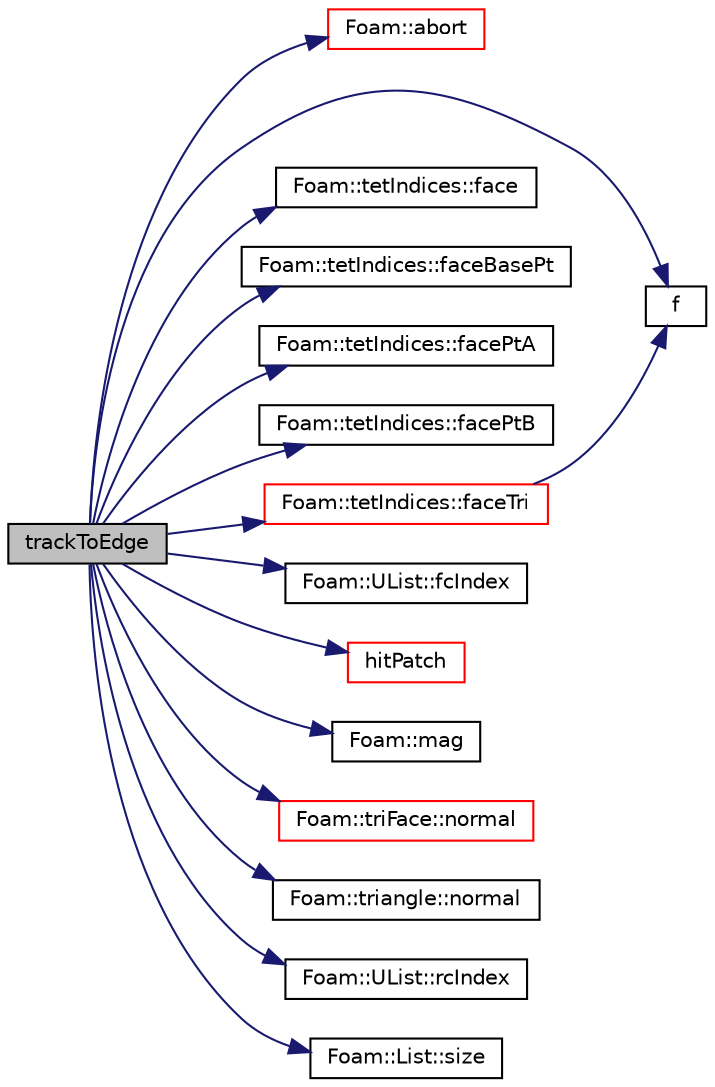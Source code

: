 digraph "trackToEdge"
{
  bgcolor="transparent";
  edge [fontname="Helvetica",fontsize="10",labelfontname="Helvetica",labelfontsize="10"];
  node [fontname="Helvetica",fontsize="10",shape=record];
  rankdir="LR";
  Node2224 [label="trackToEdge",height=0.2,width=0.4,color="black", fillcolor="grey75", style="filled", fontcolor="black"];
  Node2224 -> Node2225 [color="midnightblue",fontsize="10",style="solid",fontname="Helvetica"];
  Node2225 [label="Foam::abort",height=0.2,width=0.4,color="red",URL="$a21851.html#a447107a607d03e417307c203fa5fb44b"];
  Node2224 -> Node2270 [color="midnightblue",fontsize="10",style="solid",fontname="Helvetica"];
  Node2270 [label="f",height=0.2,width=0.4,color="black",URL="$a18335.html#a888be93833ac7a23170555c69c690288"];
  Node2224 -> Node2271 [color="midnightblue",fontsize="10",style="solid",fontname="Helvetica"];
  Node2271 [label="Foam::tetIndices::face",height=0.2,width=0.4,color="black",URL="$a28577.html#a0149bc042585186b7adbd4274389c27d",tooltip="Return the face. "];
  Node2224 -> Node2272 [color="midnightblue",fontsize="10",style="solid",fontname="Helvetica"];
  Node2272 [label="Foam::tetIndices::faceBasePt",height=0.2,width=0.4,color="black",URL="$a28577.html#a97cee79d41f70f290555db9cdd423bc7",tooltip="Return the face base point. "];
  Node2224 -> Node2273 [color="midnightblue",fontsize="10",style="solid",fontname="Helvetica"];
  Node2273 [label="Foam::tetIndices::facePtA",height=0.2,width=0.4,color="black",URL="$a28577.html#aca188b1811d0b9b21e0e01ba15c8acd5",tooltip="Return face point A. "];
  Node2224 -> Node2274 [color="midnightblue",fontsize="10",style="solid",fontname="Helvetica"];
  Node2274 [label="Foam::tetIndices::facePtB",height=0.2,width=0.4,color="black",URL="$a28577.html#a3e67cf8949132ada28c5883e41899763",tooltip="Return face point B. "];
  Node2224 -> Node2275 [color="midnightblue",fontsize="10",style="solid",fontname="Helvetica"];
  Node2275 [label="Foam::tetIndices::faceTri",height=0.2,width=0.4,color="red",URL="$a28577.html#a99a5264a0e991a77afe619a74f9ae2f1",tooltip="Return the geometry corresponding to the tri on the. "];
  Node2275 -> Node2270 [color="midnightblue",fontsize="10",style="solid",fontname="Helvetica"];
  Node2224 -> Node2278 [color="midnightblue",fontsize="10",style="solid",fontname="Helvetica"];
  Node2278 [label="Foam::UList::fcIndex",height=0.2,width=0.4,color="black",URL="$a26837.html#a512534dbc231b74b95ff84902c1b2087",tooltip="Return the forward circular index, i.e. the next index. "];
  Node2224 -> Node2279 [color="midnightblue",fontsize="10",style="solid",fontname="Helvetica"];
  Node2279 [label="hitPatch",height=0.2,width=0.4,color="red",URL="$a24305.html#a986caa1de5299cc903e83a66a8d25b94",tooltip="Overridable function to handle the particle hitting a patch. "];
  Node2224 -> Node2287 [color="midnightblue",fontsize="10",style="solid",fontname="Helvetica"];
  Node2287 [label="Foam::mag",height=0.2,width=0.4,color="black",URL="$a21851.html#a929da2a3fdcf3dacbbe0487d3a330dae"];
  Node2224 -> Node2288 [color="midnightblue",fontsize="10",style="solid",fontname="Helvetica"];
  Node2288 [label="Foam::triFace::normal",height=0.2,width=0.4,color="red",URL="$a28385.html#a9c276d6ebebcebe172195c3106e409ad",tooltip="Vector normal; magnitude is equal to area of face. "];
  Node2224 -> Node2290 [color="midnightblue",fontsize="10",style="solid",fontname="Helvetica"];
  Node2290 [label="Foam::triangle::normal",height=0.2,width=0.4,color="black",URL="$a28761.html#ad626ef30cf97c5bcf2b81d102ad70096",tooltip="Return vector normal. "];
  Node2224 -> Node2291 [color="midnightblue",fontsize="10",style="solid",fontname="Helvetica"];
  Node2291 [label="Foam::UList::rcIndex",height=0.2,width=0.4,color="black",URL="$a26837.html#a286b66c68007df4532de24354ec487cb",tooltip="Return the reverse circular index, i.e. the previous index. "];
  Node2224 -> Node2286 [color="midnightblue",fontsize="10",style="solid",fontname="Helvetica"];
  Node2286 [label="Foam::List::size",height=0.2,width=0.4,color="black",URL="$a26833.html#a8a5f6fa29bd4b500caf186f60245b384",tooltip="Override size to be inconsistent with allocated storage. "];
}
